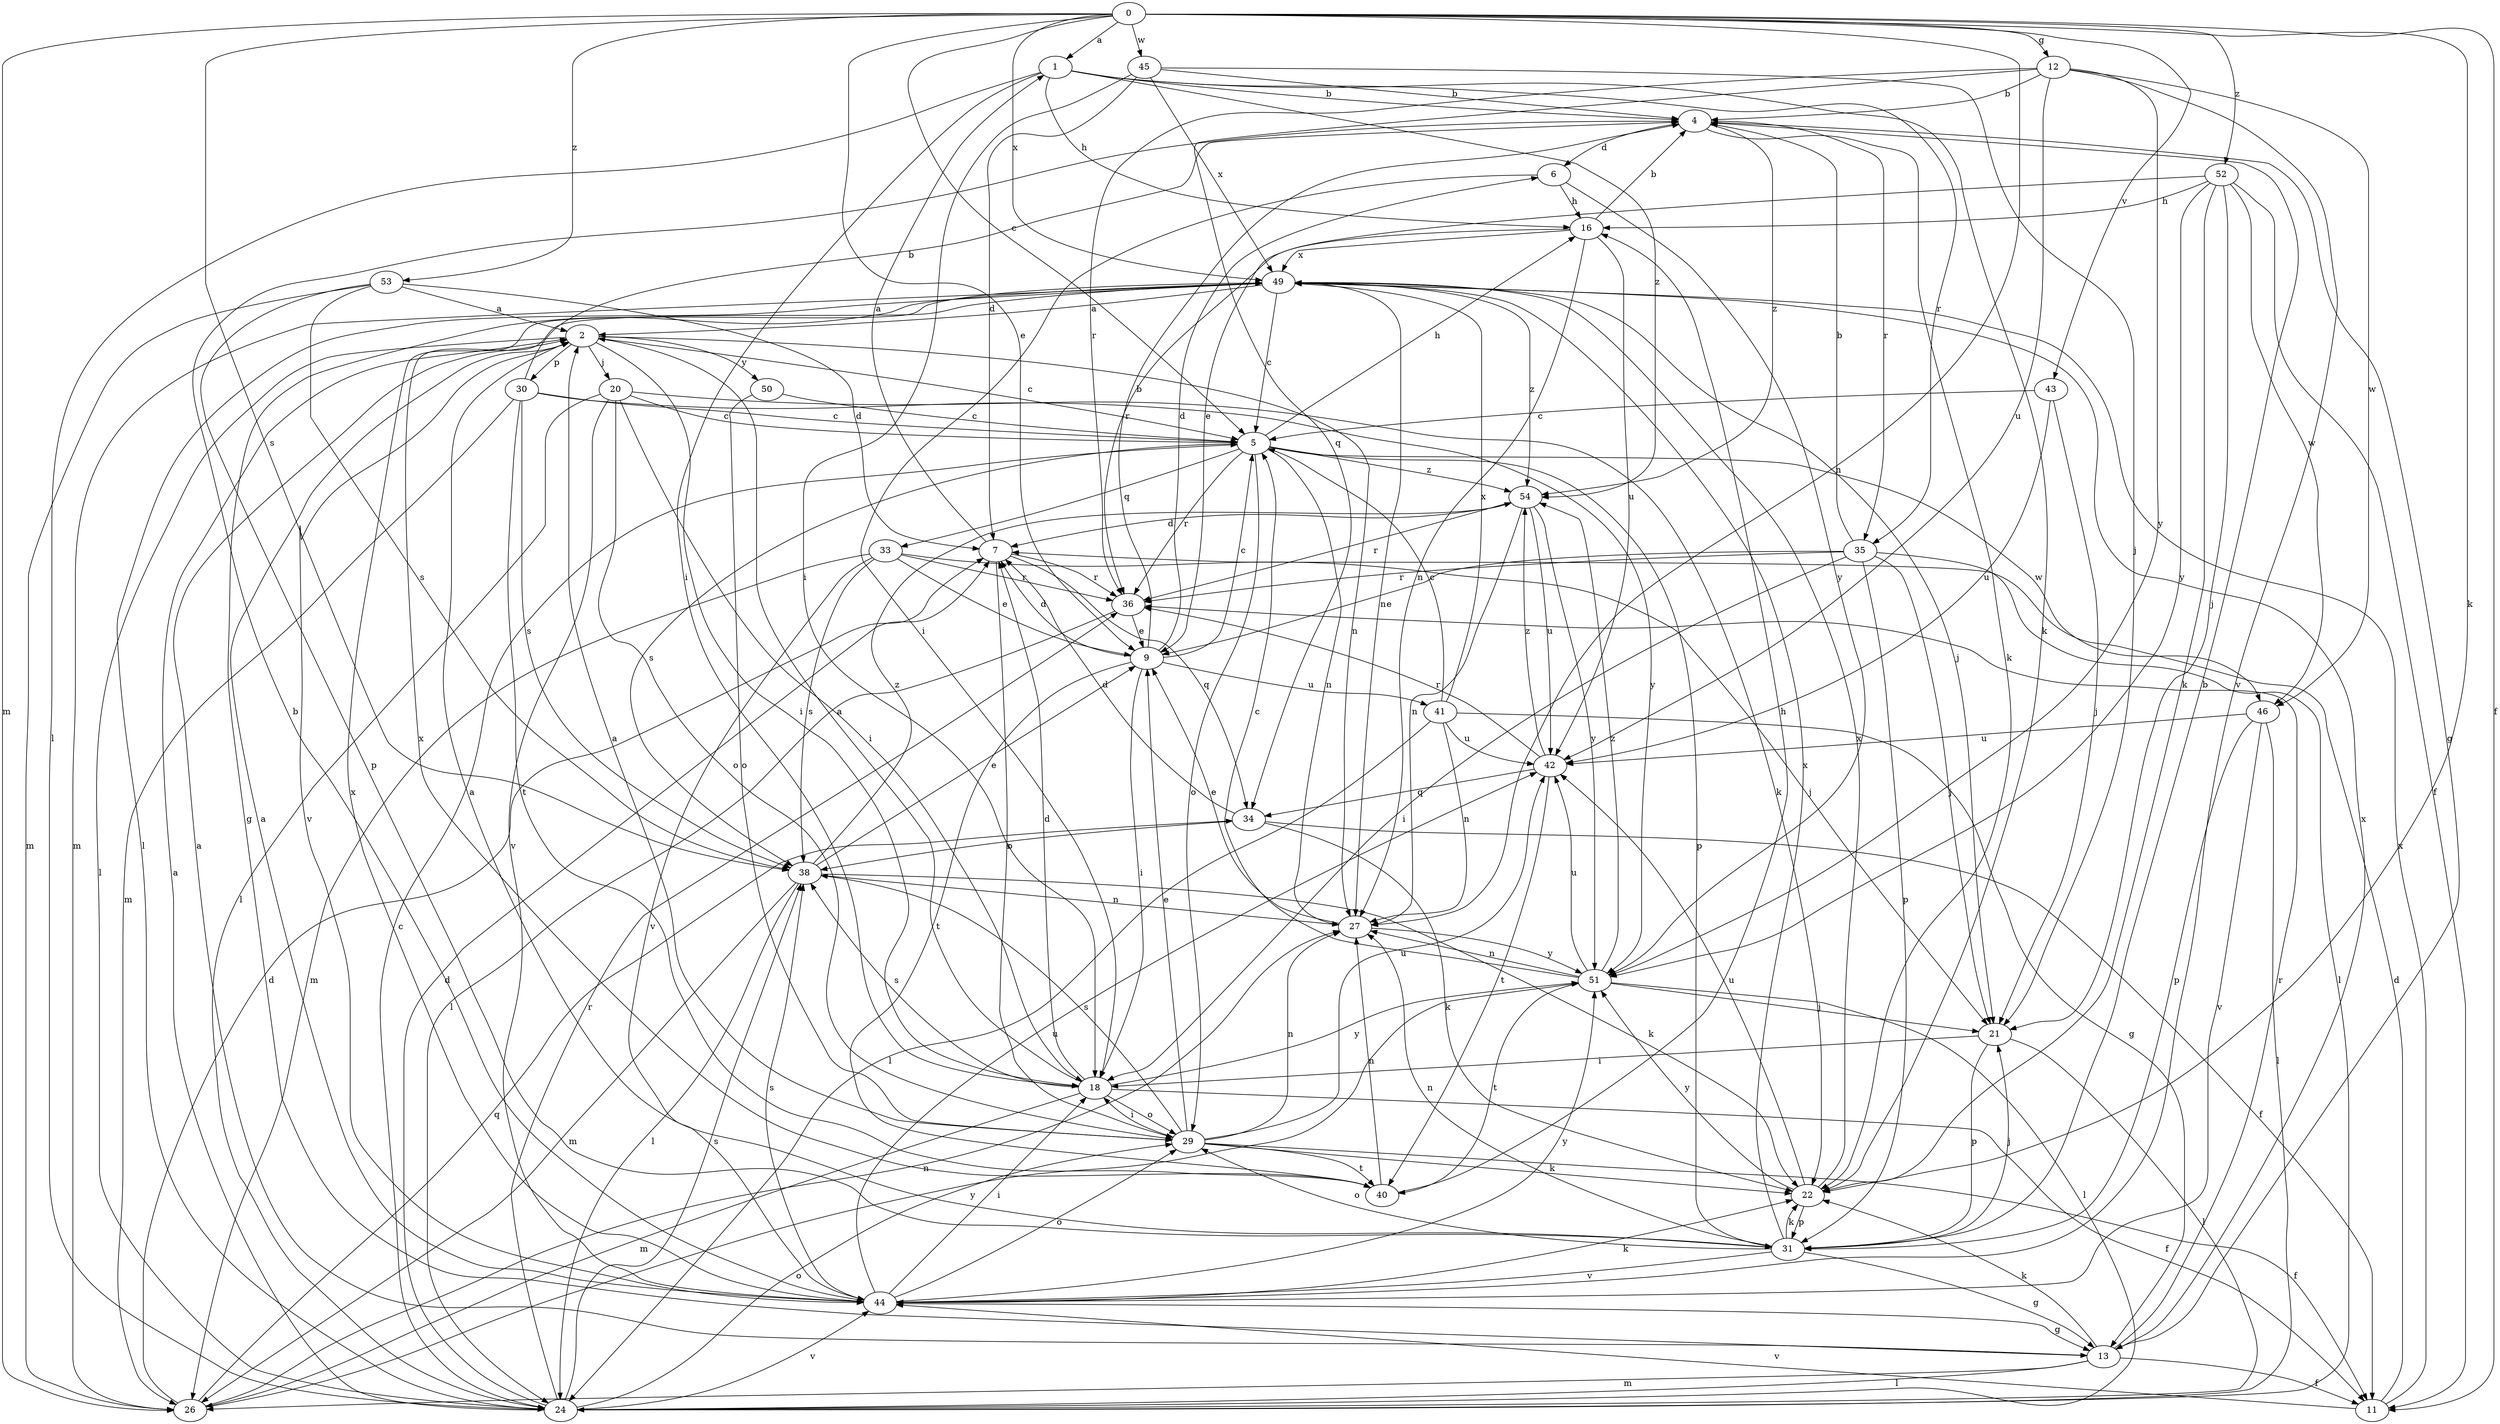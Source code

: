 strict digraph  {
0;
1;
2;
4;
5;
6;
7;
9;
11;
12;
13;
16;
18;
20;
21;
22;
24;
26;
27;
29;
30;
31;
33;
34;
35;
36;
38;
40;
41;
42;
43;
44;
45;
46;
49;
50;
51;
52;
53;
54;
0 -> 1  [label=a];
0 -> 5  [label=c];
0 -> 9  [label=e];
0 -> 11  [label=f];
0 -> 12  [label=g];
0 -> 22  [label=k];
0 -> 26  [label=m];
0 -> 27  [label=n];
0 -> 38  [label=s];
0 -> 43  [label=v];
0 -> 45  [label=w];
0 -> 49  [label=x];
0 -> 52  [label=z];
0 -> 53  [label=z];
1 -> 4  [label=b];
1 -> 16  [label=h];
1 -> 18  [label=i];
1 -> 22  [label=k];
1 -> 24  [label=l];
1 -> 35  [label=r];
1 -> 54  [label=z];
2 -> 5  [label=c];
2 -> 18  [label=i];
2 -> 20  [label=j];
2 -> 24  [label=l];
2 -> 27  [label=n];
2 -> 30  [label=p];
2 -> 44  [label=v];
2 -> 50  [label=y];
4 -> 6  [label=d];
4 -> 13  [label=g];
4 -> 22  [label=k];
4 -> 35  [label=r];
4 -> 54  [label=z];
5 -> 16  [label=h];
5 -> 27  [label=n];
5 -> 29  [label=o];
5 -> 31  [label=p];
5 -> 33  [label=q];
5 -> 36  [label=r];
5 -> 38  [label=s];
5 -> 46  [label=w];
5 -> 54  [label=z];
6 -> 16  [label=h];
6 -> 18  [label=i];
6 -> 51  [label=y];
7 -> 1  [label=a];
7 -> 29  [label=o];
7 -> 34  [label=q];
7 -> 36  [label=r];
9 -> 4  [label=b];
9 -> 5  [label=c];
9 -> 6  [label=d];
9 -> 7  [label=d];
9 -> 18  [label=i];
9 -> 40  [label=t];
9 -> 41  [label=u];
11 -> 7  [label=d];
11 -> 44  [label=v];
11 -> 49  [label=x];
12 -> 4  [label=b];
12 -> 34  [label=q];
12 -> 36  [label=r];
12 -> 42  [label=u];
12 -> 44  [label=v];
12 -> 46  [label=w];
12 -> 51  [label=y];
13 -> 2  [label=a];
13 -> 11  [label=f];
13 -> 22  [label=k];
13 -> 24  [label=l];
13 -> 26  [label=m];
13 -> 36  [label=r];
13 -> 49  [label=x];
16 -> 4  [label=b];
16 -> 27  [label=n];
16 -> 36  [label=r];
16 -> 42  [label=u];
16 -> 49  [label=x];
18 -> 2  [label=a];
18 -> 7  [label=d];
18 -> 11  [label=f];
18 -> 26  [label=m];
18 -> 29  [label=o];
18 -> 38  [label=s];
18 -> 51  [label=y];
20 -> 5  [label=c];
20 -> 18  [label=i];
20 -> 22  [label=k];
20 -> 24  [label=l];
20 -> 29  [label=o];
20 -> 44  [label=v];
21 -> 18  [label=i];
21 -> 24  [label=l];
21 -> 31  [label=p];
22 -> 31  [label=p];
22 -> 42  [label=u];
22 -> 49  [label=x];
22 -> 51  [label=y];
24 -> 2  [label=a];
24 -> 5  [label=c];
24 -> 7  [label=d];
24 -> 29  [label=o];
24 -> 36  [label=r];
24 -> 38  [label=s];
24 -> 44  [label=v];
26 -> 7  [label=d];
26 -> 27  [label=n];
26 -> 34  [label=q];
26 -> 51  [label=y];
27 -> 9  [label=e];
27 -> 51  [label=y];
29 -> 2  [label=a];
29 -> 9  [label=e];
29 -> 11  [label=f];
29 -> 18  [label=i];
29 -> 22  [label=k];
29 -> 27  [label=n];
29 -> 38  [label=s];
29 -> 40  [label=t];
29 -> 42  [label=u];
30 -> 4  [label=b];
30 -> 5  [label=c];
30 -> 26  [label=m];
30 -> 38  [label=s];
30 -> 40  [label=t];
30 -> 51  [label=y];
31 -> 2  [label=a];
31 -> 4  [label=b];
31 -> 13  [label=g];
31 -> 21  [label=j];
31 -> 22  [label=k];
31 -> 27  [label=n];
31 -> 29  [label=o];
31 -> 44  [label=v];
31 -> 49  [label=x];
33 -> 9  [label=e];
33 -> 21  [label=j];
33 -> 26  [label=m];
33 -> 36  [label=r];
33 -> 38  [label=s];
33 -> 44  [label=v];
34 -> 7  [label=d];
34 -> 11  [label=f];
34 -> 22  [label=k];
34 -> 38  [label=s];
35 -> 4  [label=b];
35 -> 9  [label=e];
35 -> 18  [label=i];
35 -> 21  [label=j];
35 -> 24  [label=l];
35 -> 31  [label=p];
35 -> 36  [label=r];
36 -> 9  [label=e];
36 -> 24  [label=l];
38 -> 9  [label=e];
38 -> 22  [label=k];
38 -> 24  [label=l];
38 -> 26  [label=m];
38 -> 27  [label=n];
38 -> 54  [label=z];
40 -> 16  [label=h];
40 -> 27  [label=n];
40 -> 49  [label=x];
41 -> 5  [label=c];
41 -> 13  [label=g];
41 -> 24  [label=l];
41 -> 27  [label=n];
41 -> 42  [label=u];
41 -> 49  [label=x];
42 -> 34  [label=q];
42 -> 36  [label=r];
42 -> 40  [label=t];
42 -> 54  [label=z];
43 -> 5  [label=c];
43 -> 21  [label=j];
43 -> 42  [label=u];
44 -> 2  [label=a];
44 -> 4  [label=b];
44 -> 13  [label=g];
44 -> 18  [label=i];
44 -> 22  [label=k];
44 -> 29  [label=o];
44 -> 38  [label=s];
44 -> 42  [label=u];
44 -> 49  [label=x];
44 -> 51  [label=y];
45 -> 4  [label=b];
45 -> 7  [label=d];
45 -> 18  [label=i];
45 -> 21  [label=j];
45 -> 49  [label=x];
46 -> 24  [label=l];
46 -> 31  [label=p];
46 -> 42  [label=u];
46 -> 44  [label=v];
49 -> 2  [label=a];
49 -> 5  [label=c];
49 -> 13  [label=g];
49 -> 21  [label=j];
49 -> 24  [label=l];
49 -> 26  [label=m];
49 -> 27  [label=n];
49 -> 54  [label=z];
50 -> 5  [label=c];
50 -> 29  [label=o];
51 -> 5  [label=c];
51 -> 21  [label=j];
51 -> 24  [label=l];
51 -> 27  [label=n];
51 -> 40  [label=t];
51 -> 42  [label=u];
51 -> 54  [label=z];
52 -> 9  [label=e];
52 -> 11  [label=f];
52 -> 16  [label=h];
52 -> 21  [label=j];
52 -> 22  [label=k];
52 -> 46  [label=w];
52 -> 51  [label=y];
53 -> 2  [label=a];
53 -> 7  [label=d];
53 -> 26  [label=m];
53 -> 31  [label=p];
53 -> 38  [label=s];
54 -> 7  [label=d];
54 -> 27  [label=n];
54 -> 36  [label=r];
54 -> 42  [label=u];
54 -> 51  [label=y];
}
